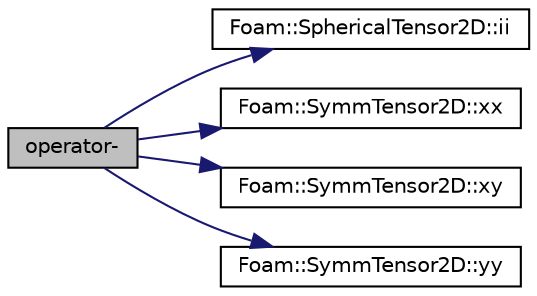 digraph "operator-"
{
  bgcolor="transparent";
  edge [fontname="Helvetica",fontsize="10",labelfontname="Helvetica",labelfontsize="10"];
  node [fontname="Helvetica",fontsize="10",shape=record];
  rankdir="LR";
  Node141121 [label="operator-",height=0.2,width=0.4,color="black", fillcolor="grey75", style="filled", fontcolor="black"];
  Node141121 -> Node141122 [color="midnightblue",fontsize="10",style="solid",fontname="Helvetica"];
  Node141122 [label="Foam::SphericalTensor2D::ii",height=0.2,width=0.4,color="black",URL="$a29517.html#a8a6ef975bcb1f17d9cd0457417bcac47"];
  Node141121 -> Node141123 [color="midnightblue",fontsize="10",style="solid",fontname="Helvetica"];
  Node141123 [label="Foam::SymmTensor2D::xx",height=0.2,width=0.4,color="black",URL="$a29621.html#a1b97c7c1ed81b4fb23da8dcb71a8cd2a"];
  Node141121 -> Node141124 [color="midnightblue",fontsize="10",style="solid",fontname="Helvetica"];
  Node141124 [label="Foam::SymmTensor2D::xy",height=0.2,width=0.4,color="black",URL="$a29621.html#aab470ae2a5eeac8c33a7b6abac6b39b3"];
  Node141121 -> Node141125 [color="midnightblue",fontsize="10",style="solid",fontname="Helvetica"];
  Node141125 [label="Foam::SymmTensor2D::yy",height=0.2,width=0.4,color="black",URL="$a29621.html#aba9d77023a5662b9c2d3639d5de555a0"];
}
